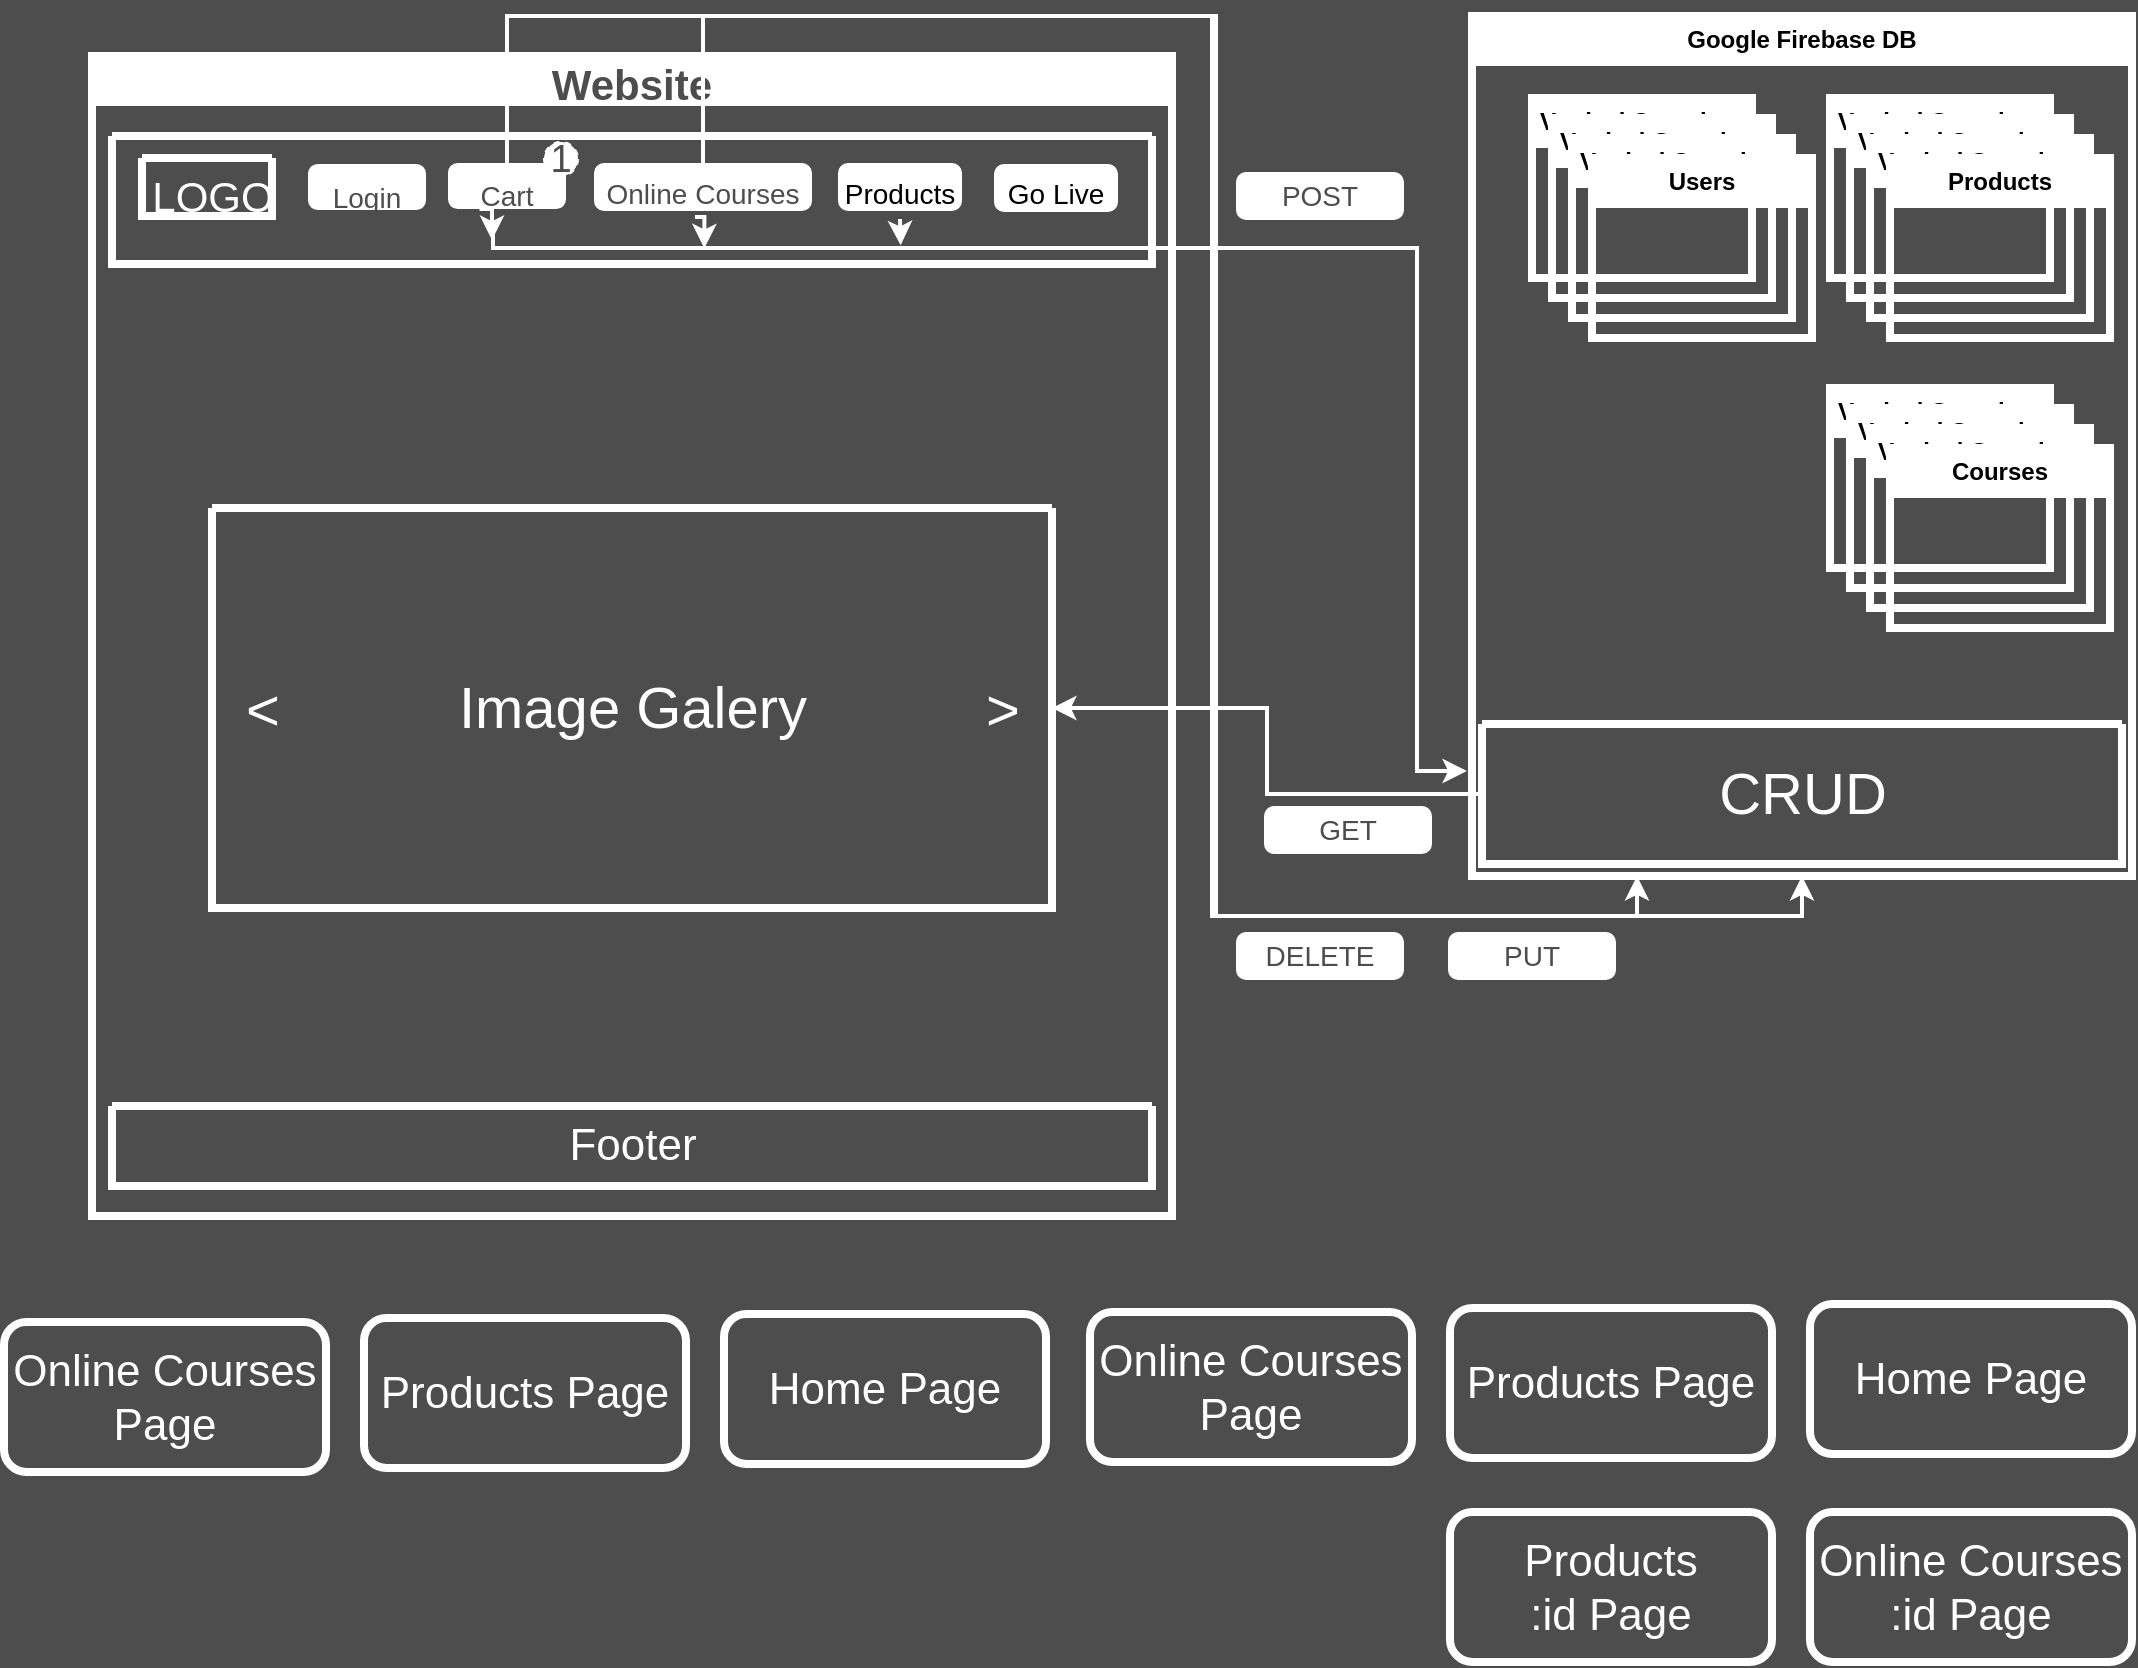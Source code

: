 <mxfile version="21.0.2" type="github">
  <diagram name="‫עמוד-1‬" id="qi8N1jVwXG6zuJL_99tc">
    <mxGraphModel dx="2452" dy="1273" grid="0" gridSize="10" guides="1" tooltips="1" connect="1" arrows="1" fold="1" page="1" pageScale="1" pageWidth="850" pageHeight="1100" background="#4D4D4D" math="0" shadow="0">
      <root>
        <mxCell id="0" />
        <mxCell id="1" parent="0" />
        <mxCell id="ImCbX07-H54w_GsQOJgO-1" value="Google Firebase DB" style="swimlane;whiteSpace=wrap;html=1;strokeColor=#FFFFFF;strokeWidth=4;" parent="1" vertex="1">
          <mxGeometry x="510" y="20" width="330" height="430" as="geometry" />
        </mxCell>
        <mxCell id="ImCbX07-H54w_GsQOJgO-2" value="Vertical Container" style="swimlane;whiteSpace=wrap;html=1;strokeColor=#FFFFFF;strokeWidth=4;" parent="ImCbX07-H54w_GsQOJgO-1" vertex="1">
          <mxGeometry x="30" y="41" width="110" height="90" as="geometry">
            <mxRectangle x="20" y="41" width="137" height="26" as="alternateBounds" />
          </mxGeometry>
        </mxCell>
        <mxCell id="ImCbX07-H54w_GsQOJgO-3" value="Vertical Container" style="swimlane;whiteSpace=wrap;html=1;strokeColor=#FFFFFF;strokeWidth=4;" parent="1" vertex="1">
          <mxGeometry x="550" y="71" width="110" height="90" as="geometry" />
        </mxCell>
        <mxCell id="ImCbX07-H54w_GsQOJgO-4" value="Vertical Container" style="swimlane;whiteSpace=wrap;html=1;strokeColor=#FFFFFF;strokeWidth=4;" parent="1" vertex="1">
          <mxGeometry x="560" y="81" width="110" height="90" as="geometry" />
        </mxCell>
        <mxCell id="ImCbX07-H54w_GsQOJgO-5" value="Users" style="swimlane;whiteSpace=wrap;html=1;strokeColor=#FFFFFF;strokeWidth=4;startSize=23;" parent="1" vertex="1">
          <mxGeometry x="570" y="91" width="110" height="90" as="geometry" />
        </mxCell>
        <mxCell id="ImCbX07-H54w_GsQOJgO-26" value="Vertical Container" style="swimlane;whiteSpace=wrap;html=1;strokeColor=#FFFFFF;strokeWidth=4;" parent="1" vertex="1">
          <mxGeometry x="689" y="61" width="110" height="90" as="geometry" />
        </mxCell>
        <mxCell id="ImCbX07-H54w_GsQOJgO-27" value="Vertical Container" style="swimlane;whiteSpace=wrap;html=1;strokeColor=#FFFFFF;strokeWidth=4;" parent="1" vertex="1">
          <mxGeometry x="699" y="71" width="110" height="90" as="geometry" />
        </mxCell>
        <mxCell id="ImCbX07-H54w_GsQOJgO-28" value="Vertical Container" style="swimlane;whiteSpace=wrap;html=1;strokeColor=#FFFFFF;strokeWidth=4;" parent="1" vertex="1">
          <mxGeometry x="709" y="81" width="110" height="90" as="geometry" />
        </mxCell>
        <mxCell id="ImCbX07-H54w_GsQOJgO-29" value="Products" style="swimlane;whiteSpace=wrap;html=1;strokeColor=#FFFFFF;strokeWidth=4;startSize=23;" parent="1" vertex="1">
          <mxGeometry x="719" y="91" width="110" height="90" as="geometry" />
        </mxCell>
        <mxCell id="ImCbX07-H54w_GsQOJgO-34" value="Vertical Container" style="swimlane;whiteSpace=wrap;html=1;strokeColor=#FFFFFF;strokeWidth=4;" parent="1" vertex="1">
          <mxGeometry x="689" y="206" width="110" height="90" as="geometry" />
        </mxCell>
        <mxCell id="ImCbX07-H54w_GsQOJgO-35" value="Vertical Container" style="swimlane;whiteSpace=wrap;html=1;strokeColor=#FFFFFF;strokeWidth=4;" parent="1" vertex="1">
          <mxGeometry x="699" y="216" width="110" height="90" as="geometry" />
        </mxCell>
        <mxCell id="ImCbX07-H54w_GsQOJgO-36" value="Vertical Container" style="swimlane;whiteSpace=wrap;html=1;strokeColor=#FFFFFF;strokeWidth=4;" parent="1" vertex="1">
          <mxGeometry x="709" y="226" width="110" height="90" as="geometry" />
        </mxCell>
        <mxCell id="ImCbX07-H54w_GsQOJgO-37" value="Courses" style="swimlane;whiteSpace=wrap;html=1;strokeColor=#FFFFFF;strokeWidth=4;" parent="1" vertex="1">
          <mxGeometry x="719" y="236" width="110" height="90" as="geometry" />
        </mxCell>
        <mxCell id="ImCbX07-H54w_GsQOJgO-130" style="edgeStyle=orthogonalEdgeStyle;rounded=0;orthogonalLoop=1;jettySize=auto;html=1;exitX=0;exitY=0.5;exitDx=0;exitDy=0;strokeColor=#FFFFFF;strokeWidth=2;fontSize=14;fontColor=#4D4D4D;entryX=1;entryY=0.5;entryDx=0;entryDy=0;" parent="1" source="ImCbX07-H54w_GsQOJgO-39" target="ImCbX07-H54w_GsQOJgO-102" edge="1">
          <mxGeometry relative="1" as="geometry">
            <mxPoint x="370" y="409.059" as="targetPoint" />
          </mxGeometry>
        </mxCell>
        <mxCell id="ImCbX07-H54w_GsQOJgO-39" value="" style="swimlane;startSize=0;strokeColor=#FFFFFF;strokeWidth=4;" parent="1" vertex="1">
          <mxGeometry x="515" y="374" width="320" height="70" as="geometry" />
        </mxCell>
        <mxCell id="ImCbX07-H54w_GsQOJgO-40" value="&lt;font style=&quot;font-size: 29px;&quot; color=&quot;#ffffff&quot;&gt;CRUD&lt;/font&gt;" style="text;html=1;align=center;verticalAlign=middle;resizable=0;points=[];autosize=1;strokeColor=none;fillColor=none;" parent="ImCbX07-H54w_GsQOJgO-39" vertex="1">
          <mxGeometry x="105" y="10" width="110" height="50" as="geometry" />
        </mxCell>
        <mxCell id="ImCbX07-H54w_GsQOJgO-41" value="&lt;font color=&quot;#4d4d4d&quot; style=&quot;font-size: 21px;&quot;&gt;Website&lt;/font&gt;" style="swimlane;whiteSpace=wrap;html=1;strokeColor=#FFFFFF;strokeWidth=4;fontSize=29;fontColor=#FFFFFF;" parent="1" vertex="1">
          <mxGeometry x="-180" y="40" width="540" height="580" as="geometry" />
        </mxCell>
        <mxCell id="ImCbX07-H54w_GsQOJgO-94" value="" style="swimlane;startSize=0;strokeColor=#FFFFFF;strokeWidth=4;fontSize=21;fontColor=#4D4D4D;" parent="ImCbX07-H54w_GsQOJgO-41" vertex="1">
          <mxGeometry x="10" y="40" width="520" height="64" as="geometry" />
        </mxCell>
        <mxCell id="ImCbX07-H54w_GsQOJgO-96" value="" style="swimlane;startSize=0;strokeColor=#FFFFFF;strokeWidth=4;fontSize=21;fontColor=#FFFFFF;" parent="ImCbX07-H54w_GsQOJgO-94" vertex="1">
          <mxGeometry x="15" y="11" width="65" height="29" as="geometry" />
        </mxCell>
        <mxCell id="ImCbX07-H54w_GsQOJgO-98" value="&lt;font style=&quot;font-size: 14px;&quot; color=&quot;#000000&quot;&gt;Go Live&lt;/font&gt;" style="rounded=1;whiteSpace=wrap;html=1;strokeColor=#FFFFFF;strokeWidth=4;fontSize=21;fontColor=#FFFFFF;" parent="ImCbX07-H54w_GsQOJgO-94" vertex="1">
          <mxGeometry x="443" y="16" width="58" height="20" as="geometry" />
        </mxCell>
        <mxCell id="ImCbX07-H54w_GsQOJgO-107" value="&lt;font style=&quot;font-size: 14px;&quot; color=&quot;#4d4d4d&quot;&gt;Login&lt;/font&gt;" style="rounded=1;whiteSpace=wrap;html=1;strokeColor=#FFFFFF;strokeWidth=4;fontSize=29;fontColor=#FFFFFF;" parent="ImCbX07-H54w_GsQOJgO-94" vertex="1">
          <mxGeometry x="100" y="16" width="55" height="19" as="geometry" />
        </mxCell>
        <mxCell id="ImCbX07-H54w_GsQOJgO-135" style="edgeStyle=orthogonalEdgeStyle;rounded=0;orthogonalLoop=1;jettySize=auto;html=1;exitX=0.25;exitY=1;exitDx=0;exitDy=0;strokeColor=#FFFFFF;strokeWidth=2;fontSize=14;fontColor=#4D4D4D;" parent="ImCbX07-H54w_GsQOJgO-94" edge="1">
          <mxGeometry relative="1" as="geometry">
            <mxPoint x="190" y="52" as="targetPoint" />
            <mxPoint x="183.75" y="36.5" as="sourcePoint" />
          </mxGeometry>
        </mxCell>
        <mxCell id="ImCbX07-H54w_GsQOJgO-108" value="&lt;font style=&quot;font-size: 14px;&quot; color=&quot;#4d4d4d&quot;&gt;Cart&lt;/font&gt;" style="rounded=1;whiteSpace=wrap;html=1;strokeColor=#FFFFFF;strokeWidth=4;fontSize=29;fontColor=#FFFFFF;" parent="ImCbX07-H54w_GsQOJgO-94" vertex="1">
          <mxGeometry x="170" y="15.5" width="55" height="19" as="geometry" />
        </mxCell>
        <mxCell id="ImCbX07-H54w_GsQOJgO-109" value="1" style="ellipse;whiteSpace=wrap;html=1;aspect=fixed;strokeColor=#FFFFFF;strokeWidth=1;fontSize=19;fontColor=#4D4D4D;dashed=1;" parent="ImCbX07-H54w_GsQOJgO-94" vertex="1">
          <mxGeometry x="216" y="3" width="17" height="17" as="geometry" />
        </mxCell>
        <mxCell id="hXCL9-sqvJDtbvPLkXSx-3" style="edgeStyle=orthogonalEdgeStyle;rounded=0;orthogonalLoop=1;jettySize=auto;html=1;exitX=0.5;exitY=1;exitDx=0;exitDy=0;strokeColor=#FFFFFF;strokeWidth=2;" edge="1" parent="ImCbX07-H54w_GsQOJgO-94">
          <mxGeometry relative="1" as="geometry">
            <mxPoint x="394.333" y="54.667" as="targetPoint" />
            <mxPoint x="394" y="41.5" as="sourcePoint" />
          </mxGeometry>
        </mxCell>
        <mxCell id="ImCbX07-H54w_GsQOJgO-99" value="&lt;font style=&quot;font-size: 14px;&quot; color=&quot;#000000&quot;&gt;Products&lt;/font&gt;" style="rounded=1;whiteSpace=wrap;html=1;strokeColor=#FFFFFF;strokeWidth=4;fontSize=21;fontColor=#FFFFFF;" parent="ImCbX07-H54w_GsQOJgO-94" vertex="1">
          <mxGeometry x="365" y="15.5" width="58" height="20" as="geometry" />
        </mxCell>
        <mxCell id="hXCL9-sqvJDtbvPLkXSx-1" style="edgeStyle=orthogonalEdgeStyle;rounded=0;orthogonalLoop=1;jettySize=auto;html=1;exitX=0.5;exitY=1;exitDx=0;exitDy=0;strokeColor=#FFFFFF;strokeWidth=2;" edge="1" parent="ImCbX07-H54w_GsQOJgO-94">
          <mxGeometry relative="1" as="geometry">
            <mxPoint x="296.167" y="56.167" as="targetPoint" />
            <mxPoint x="291.5" y="40.5" as="sourcePoint" />
            <Array as="points">
              <mxPoint x="296" y="41" />
            </Array>
          </mxGeometry>
        </mxCell>
        <mxCell id="ImCbX07-H54w_GsQOJgO-100" value="&lt;font style=&quot;font-size: 14px;&quot; color=&quot;#4d4d4d&quot;&gt;Online Courses&lt;/font&gt;" style="rounded=1;whiteSpace=wrap;html=1;strokeColor=#FFFFFF;strokeWidth=4;fontSize=21;fontColor=#FFFFFF;" parent="ImCbX07-H54w_GsQOJgO-94" vertex="1">
          <mxGeometry x="243" y="15.5" width="105" height="20" as="geometry" />
        </mxCell>
        <mxCell id="ImCbX07-H54w_GsQOJgO-102" value="" style="swimlane;startSize=0;strokeColor=#FFFFFF;strokeWidth=4;fontSize=21;fontColor=#FFFFFF;" parent="ImCbX07-H54w_GsQOJgO-41" vertex="1">
          <mxGeometry x="60" y="226" width="420" height="200" as="geometry" />
        </mxCell>
        <mxCell id="ImCbX07-H54w_GsQOJgO-103" value="&lt;font style=&quot;font-size: 29px;&quot;&gt;Image Galery&lt;/font&gt;" style="text;html=1;align=center;verticalAlign=middle;resizable=0;points=[];autosize=1;strokeColor=none;fillColor=none;fontSize=21;fontColor=#FFFFFF;" parent="ImCbX07-H54w_GsQOJgO-102" vertex="1">
          <mxGeometry x="110" y="75" width="200" height="50" as="geometry" />
        </mxCell>
        <mxCell id="ImCbX07-H54w_GsQOJgO-141" value="" style="swimlane;startSize=0;strokeColor=#FFFFFF;strokeWidth=4;fontSize=14;fontColor=#4D4D4D;" parent="ImCbX07-H54w_GsQOJgO-41" vertex="1">
          <mxGeometry x="10" y="525" width="520" height="40" as="geometry" />
        </mxCell>
        <mxCell id="ImCbX07-H54w_GsQOJgO-142" value="&lt;font style=&quot;font-size: 22px;&quot; color=&quot;#ffffff&quot;&gt;Footer&lt;/font&gt;" style="text;html=1;align=center;verticalAlign=middle;resizable=0;points=[];autosize=1;strokeColor=none;fillColor=none;fontSize=14;fontColor=#4D4D4D;" parent="ImCbX07-H54w_GsQOJgO-141" vertex="1">
          <mxGeometry x="215" width="90" height="40" as="geometry" />
        </mxCell>
        <mxCell id="ImCbX07-H54w_GsQOJgO-97" value="LOGO" style="text;html=1;align=center;verticalAlign=middle;resizable=0;points=[];autosize=1;strokeColor=none;fillColor=none;fontSize=21;fontColor=#FFFFFF;" parent="1" vertex="1">
          <mxGeometry x="-160" y="90" width="80" height="40" as="geometry" />
        </mxCell>
        <mxCell id="ImCbX07-H54w_GsQOJgO-137" style="edgeStyle=orthogonalEdgeStyle;rounded=0;orthogonalLoop=1;jettySize=auto;html=1;exitX=0.5;exitY=0;exitDx=0;exitDy=0;entryX=0.25;entryY=1;entryDx=0;entryDy=0;strokeColor=#FFFFFF;strokeWidth=2;fontSize=14;fontColor=#4D4D4D;" parent="1" source="ImCbX07-H54w_GsQOJgO-100" target="ImCbX07-H54w_GsQOJgO-1" edge="1">
          <mxGeometry relative="1" as="geometry">
            <Array as="points">
              <mxPoint x="126" y="20" />
              <mxPoint x="382" y="20" />
              <mxPoint x="382" y="470" />
              <mxPoint x="593" y="470" />
            </Array>
          </mxGeometry>
        </mxCell>
        <mxCell id="ImCbX07-H54w_GsQOJgO-105" value="&amp;lt;" style="text;html=1;align=center;verticalAlign=middle;resizable=0;points=[];autosize=1;strokeColor=none;fillColor=none;fontSize=29;fontColor=#FFFFFF;" parent="1" vertex="1">
          <mxGeometry x="-115" y="342" width="40" height="50" as="geometry" />
        </mxCell>
        <mxCell id="ImCbX07-H54w_GsQOJgO-106" value="&amp;gt;" style="text;html=1;align=center;verticalAlign=middle;resizable=0;points=[];autosize=1;strokeColor=none;fillColor=none;fontSize=29;fontColor=#FFFFFF;" parent="1" vertex="1">
          <mxGeometry x="255" y="342" width="40" height="50" as="geometry" />
        </mxCell>
        <mxCell id="ImCbX07-H54w_GsQOJgO-131" value="GET" style="rounded=1;whiteSpace=wrap;html=1;strokeColor=#FFFFFF;strokeWidth=4;fontSize=14;fontColor=#4D4D4D;" parent="1" vertex="1">
          <mxGeometry x="408" y="417" width="80" height="20" as="geometry" />
        </mxCell>
        <mxCell id="ImCbX07-H54w_GsQOJgO-132" style="edgeStyle=orthogonalEdgeStyle;rounded=0;orthogonalLoop=1;jettySize=auto;html=1;entryX=0;entryY=0.25;entryDx=0;entryDy=0;strokeColor=#FFFFFF;strokeWidth=2;fontSize=14;fontColor=#4D4D4D;" parent="1" edge="1">
          <mxGeometry relative="1" as="geometry">
            <mxPoint x="20.5" y="126" as="sourcePoint" />
            <mxPoint x="507.5" y="397.5" as="targetPoint" />
            <Array as="points">
              <mxPoint x="20.5" y="136" />
              <mxPoint x="482.5" y="136" />
              <mxPoint x="482.5" y="398" />
            </Array>
          </mxGeometry>
        </mxCell>
        <mxCell id="ImCbX07-H54w_GsQOJgO-133" value="POST" style="rounded=1;whiteSpace=wrap;html=1;strokeColor=#FFFFFF;strokeWidth=4;fontSize=14;fontColor=#4D4D4D;" parent="1" vertex="1">
          <mxGeometry x="394" y="100" width="80" height="20" as="geometry" />
        </mxCell>
        <mxCell id="ImCbX07-H54w_GsQOJgO-138" value="DELETE" style="rounded=1;whiteSpace=wrap;html=1;strokeColor=#FFFFFF;strokeWidth=4;fontSize=14;fontColor=#4D4D4D;" parent="1" vertex="1">
          <mxGeometry x="394" y="480" width="80" height="20" as="geometry" />
        </mxCell>
        <mxCell id="ImCbX07-H54w_GsQOJgO-139" value="PUT" style="rounded=1;whiteSpace=wrap;html=1;strokeColor=#FFFFFF;strokeWidth=4;fontSize=14;fontColor=#4D4D4D;" parent="1" vertex="1">
          <mxGeometry x="500" y="480" width="80" height="20" as="geometry" />
        </mxCell>
        <mxCell id="ImCbX07-H54w_GsQOJgO-140" style="edgeStyle=orthogonalEdgeStyle;rounded=0;orthogonalLoop=1;jettySize=auto;html=1;exitX=0.5;exitY=0;exitDx=0;exitDy=0;entryX=0.5;entryY=1;entryDx=0;entryDy=0;strokeColor=#FFFFFF;strokeWidth=2;fontSize=14;fontColor=#4D4D4D;" parent="1" source="ImCbX07-H54w_GsQOJgO-108" target="ImCbX07-H54w_GsQOJgO-1" edge="1">
          <mxGeometry relative="1" as="geometry">
            <Array as="points">
              <mxPoint x="28" y="20" />
              <mxPoint x="380" y="20" />
              <mxPoint x="380" y="470" />
              <mxPoint x="675" y="470" />
            </Array>
          </mxGeometry>
        </mxCell>
        <mxCell id="ImCbX07-H54w_GsQOJgO-144" value="Home Page" style="rounded=1;whiteSpace=wrap;html=1;strokeColor=#FFFFFF;strokeWidth=4;fontSize=22;fontColor=#FFFFFF;fillColor=#4D4D4D;" parent="1" vertex="1">
          <mxGeometry x="679" y="664" width="161" height="75" as="geometry" />
        </mxCell>
        <mxCell id="ImCbX07-H54w_GsQOJgO-145" value="Products Page" style="rounded=1;whiteSpace=wrap;html=1;strokeColor=#FFFFFF;strokeWidth=4;fontSize=22;fontColor=#FFFFFF;fillColor=#4D4D4D;" parent="1" vertex="1">
          <mxGeometry x="499" y="666" width="161" height="75" as="geometry" />
        </mxCell>
        <mxCell id="ImCbX07-H54w_GsQOJgO-146" value="Online Courses Page" style="rounded=1;whiteSpace=wrap;html=1;strokeColor=#FFFFFF;strokeWidth=4;fontSize=22;fontColor=#FFFFFF;fillColor=#4D4D4D;" parent="1" vertex="1">
          <mxGeometry x="319" y="668" width="161" height="75" as="geometry" />
        </mxCell>
        <mxCell id="ImCbX07-H54w_GsQOJgO-147" value="Online Courses :id Page" style="rounded=1;whiteSpace=wrap;html=1;strokeColor=#FFFFFF;strokeWidth=4;fontSize=22;fontColor=#FFFFFF;fillColor=#4D4D4D;" parent="1" vertex="1">
          <mxGeometry x="679" y="768" width="161" height="75" as="geometry" />
        </mxCell>
        <mxCell id="ImCbX07-H54w_GsQOJgO-148" value="Products&lt;br&gt;:id Page" style="rounded=1;whiteSpace=wrap;html=1;strokeColor=#FFFFFF;strokeWidth=4;fontSize=22;fontColor=#FFFFFF;fillColor=#4D4D4D;" parent="1" vertex="1">
          <mxGeometry x="499" y="768" width="161" height="75" as="geometry" />
        </mxCell>
        <mxCell id="hXCL9-sqvJDtbvPLkXSx-4" value="Home Page" style="rounded=1;whiteSpace=wrap;html=1;strokeColor=#FFFFFF;strokeWidth=4;fontSize=22;fontColor=#FFFFFF;fillColor=#4D4D4D;" vertex="1" parent="1">
          <mxGeometry x="136" y="669" width="161" height="75" as="geometry" />
        </mxCell>
        <mxCell id="hXCL9-sqvJDtbvPLkXSx-5" value="Products Page" style="rounded=1;whiteSpace=wrap;html=1;strokeColor=#FFFFFF;strokeWidth=4;fontSize=22;fontColor=#FFFFFF;fillColor=#4D4D4D;" vertex="1" parent="1">
          <mxGeometry x="-44" y="671" width="161" height="75" as="geometry" />
        </mxCell>
        <mxCell id="hXCL9-sqvJDtbvPLkXSx-6" value="Online Courses Page" style="rounded=1;whiteSpace=wrap;html=1;strokeColor=#FFFFFF;strokeWidth=4;fontSize=22;fontColor=#FFFFFF;fillColor=#4D4D4D;" vertex="1" parent="1">
          <mxGeometry x="-224" y="673" width="161" height="75" as="geometry" />
        </mxCell>
      </root>
    </mxGraphModel>
  </diagram>
</mxfile>
